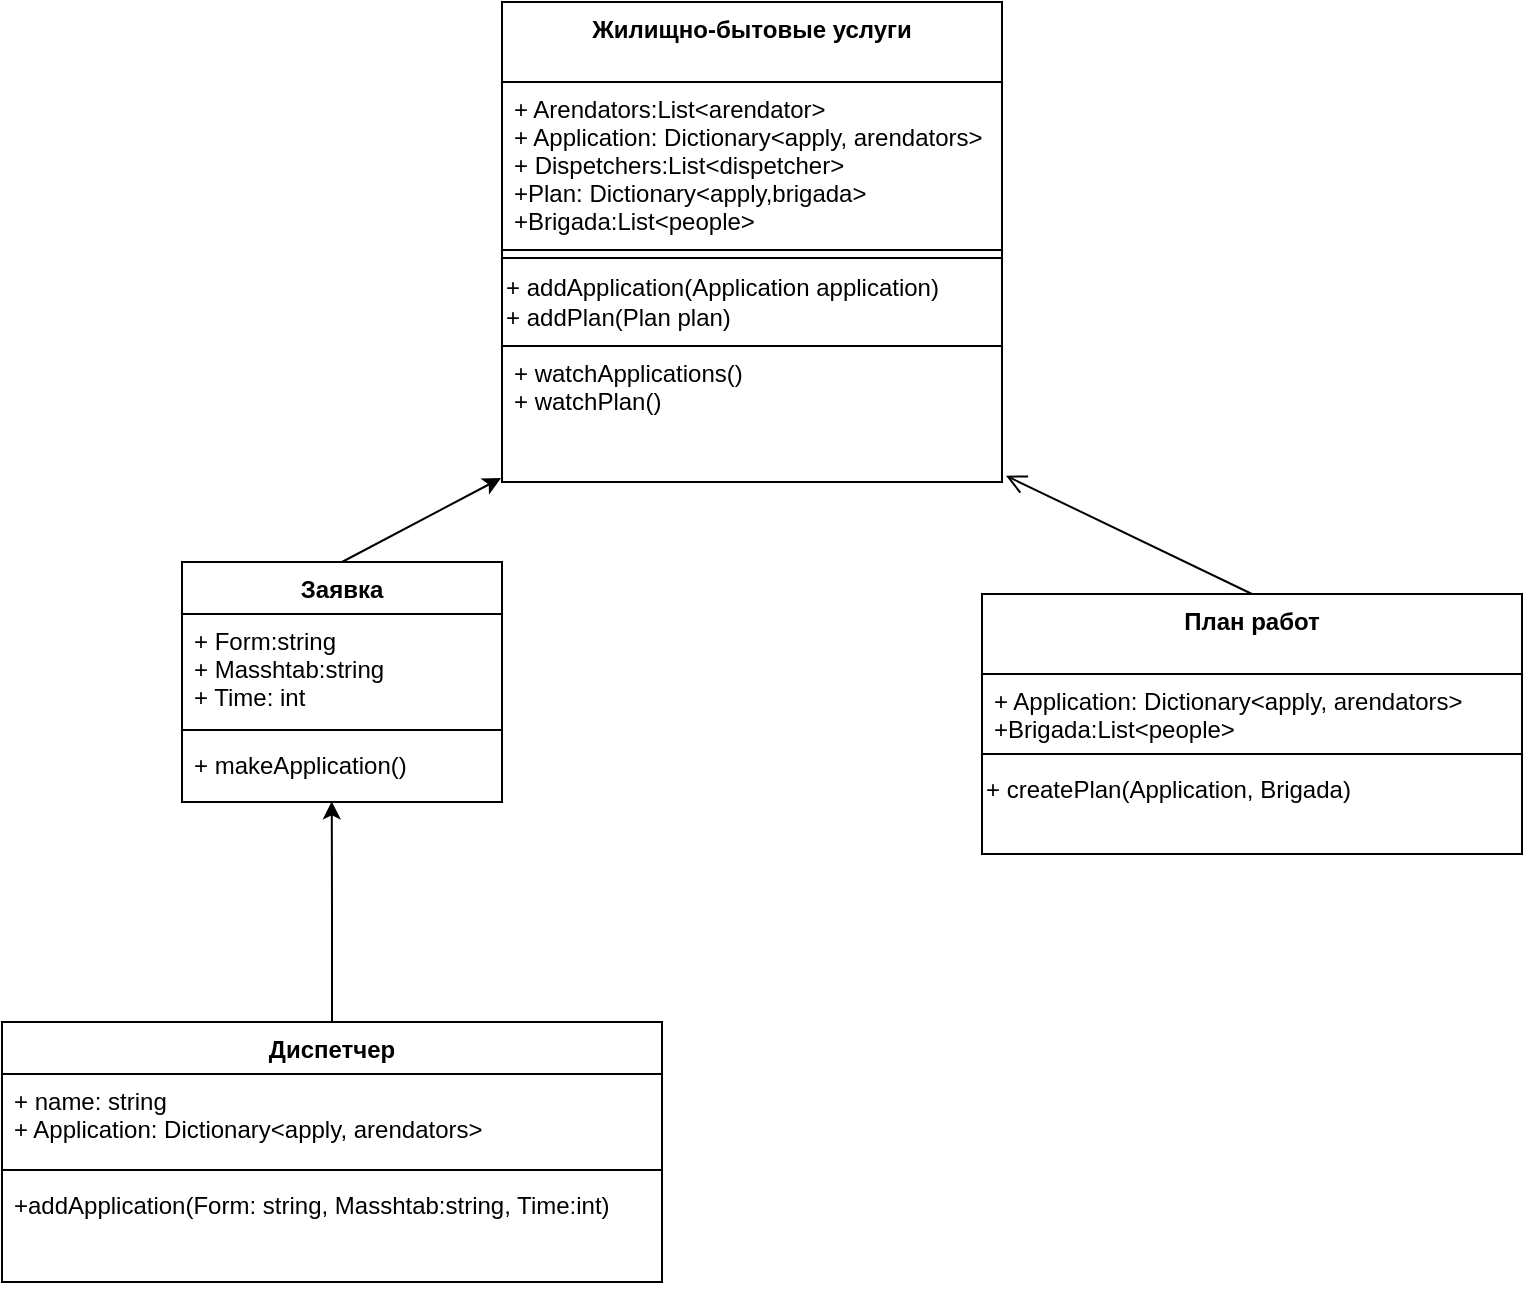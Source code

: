 <mxfile version="26.0.3">
  <diagram id="NDjP_jHPMeZI4xUf8rZq" name="Страница 1">
    <mxGraphModel dx="1042" dy="1736" grid="1" gridSize="10" guides="1" tooltips="1" connect="1" arrows="1" fold="1" page="1" pageScale="1" pageWidth="827" pageHeight="1169" math="0" shadow="0">
      <root>
        <mxCell id="0" />
        <mxCell id="1" parent="0" />
        <mxCell id="5N-DSqZPVVXM-ORM07j0-10" value="Жилищно-бытовые услуги" style="swimlane;fontStyle=1;align=center;verticalAlign=top;childLayout=stackLayout;horizontal=1;startSize=40;horizontalStack=0;resizeParent=1;resizeParentMax=0;resizeLast=0;collapsible=1;marginBottom=0;fillColor=none;" parent="1" vertex="1">
          <mxGeometry x="290" y="-150" width="250" height="240" as="geometry">
            <mxRectangle x="380" y="120" width="100" height="30" as="alternateBounds" />
          </mxGeometry>
        </mxCell>
        <mxCell id="5N-DSqZPVVXM-ORM07j0-11" value="+ Arendators:List&lt;arendator&gt;&#xa;+ Application: Dictionary&lt;apply, arendators&gt;&#xa;+ Dispetchers:List&lt;dispetcher&gt;&#xa;+Plan: Dictionary&lt;apply,brigada&gt;&#xa;+Brigada:List&lt;people&gt;" style="text;strokeColor=none;fillColor=none;align=left;verticalAlign=top;spacingLeft=4;spacingRight=4;overflow=hidden;rotatable=0;points=[[0,0.5],[1,0.5]];portConstraint=eastwest;" parent="5N-DSqZPVVXM-ORM07j0-10" vertex="1">
          <mxGeometry y="40" width="250" height="80" as="geometry" />
        </mxCell>
        <mxCell id="5N-DSqZPVVXM-ORM07j0-12" value="" style="line;strokeWidth=1;fillColor=none;align=left;verticalAlign=middle;spacingTop=-1;spacingLeft=3;spacingRight=3;rotatable=0;labelPosition=right;points=[];portConstraint=eastwest;strokeColor=inherit;" parent="5N-DSqZPVVXM-ORM07j0-10" vertex="1">
          <mxGeometry y="120" width="250" height="8" as="geometry" />
        </mxCell>
        <mxCell id="mf-ydbOrfwiWEpW-QLoP-6" value="+ addApplication(Application application)&lt;div&gt;+ addPlan(Plan plan)&lt;/div&gt;" style="rounded=0;whiteSpace=wrap;html=1;fillColor=none;align=left;" parent="5N-DSqZPVVXM-ORM07j0-10" vertex="1">
          <mxGeometry y="128" width="250" height="44" as="geometry" />
        </mxCell>
        <mxCell id="5N-DSqZPVVXM-ORM07j0-13" value="+ watchApplications()&#xa;+ watchPlan()" style="text;strokeColor=none;fillColor=none;align=left;verticalAlign=top;spacingLeft=4;spacingRight=4;overflow=hidden;rotatable=0;points=[[0,0.5],[1,0.5]];portConstraint=eastwest;" parent="5N-DSqZPVVXM-ORM07j0-10" vertex="1">
          <mxGeometry y="172" width="250" height="68" as="geometry" />
        </mxCell>
        <mxCell id="5N-DSqZPVVXM-ORM07j0-14" value="Заявка" style="swimlane;fontStyle=1;align=center;verticalAlign=top;childLayout=stackLayout;horizontal=1;startSize=26;horizontalStack=0;resizeParent=1;resizeParentMax=0;resizeLast=0;collapsible=1;marginBottom=0;" parent="1" vertex="1">
          <mxGeometry x="130" y="130" width="160" height="120" as="geometry">
            <mxRectangle x="380" y="120" width="100" height="30" as="alternateBounds" />
          </mxGeometry>
        </mxCell>
        <mxCell id="5N-DSqZPVVXM-ORM07j0-15" value="+ Form:string&#xa;+ Masshtab:string &#xa;+ Time: int" style="text;strokeColor=none;fillColor=none;align=left;verticalAlign=top;spacingLeft=4;spacingRight=4;overflow=hidden;rotatable=0;points=[[0,0.5],[1,0.5]];portConstraint=eastwest;" parent="5N-DSqZPVVXM-ORM07j0-14" vertex="1">
          <mxGeometry y="26" width="160" height="54" as="geometry" />
        </mxCell>
        <mxCell id="5N-DSqZPVVXM-ORM07j0-16" value="" style="line;strokeWidth=1;fillColor=none;align=left;verticalAlign=middle;spacingTop=-1;spacingLeft=3;spacingRight=3;rotatable=0;labelPosition=right;points=[];portConstraint=eastwest;strokeColor=inherit;" parent="5N-DSqZPVVXM-ORM07j0-14" vertex="1">
          <mxGeometry y="80" width="160" height="8" as="geometry" />
        </mxCell>
        <mxCell id="5N-DSqZPVVXM-ORM07j0-17" value="+ makeApplication()" style="text;strokeColor=none;fillColor=none;align=left;verticalAlign=top;spacingLeft=4;spacingRight=4;overflow=hidden;rotatable=0;points=[[0,0.5],[1,0.5]];portConstraint=eastwest;" parent="5N-DSqZPVVXM-ORM07j0-14" vertex="1">
          <mxGeometry y="88" width="160" height="32" as="geometry" />
        </mxCell>
        <mxCell id="5N-DSqZPVVXM-ORM07j0-18" value="Диспетчер" style="swimlane;fontStyle=1;align=center;verticalAlign=top;childLayout=stackLayout;horizontal=1;startSize=26;horizontalStack=0;resizeParent=1;resizeParentMax=0;resizeLast=0;collapsible=1;marginBottom=0;" parent="1" vertex="1">
          <mxGeometry x="40" y="360" width="330" height="130" as="geometry" />
        </mxCell>
        <mxCell id="5N-DSqZPVVXM-ORM07j0-19" value="+ name: string&#xa;+ Application: Dictionary&lt;apply, arendators&gt;" style="text;strokeColor=none;fillColor=none;align=left;verticalAlign=top;spacingLeft=4;spacingRight=4;overflow=hidden;rotatable=0;points=[[0,0.5],[1,0.5]];portConstraint=eastwest;" parent="5N-DSqZPVVXM-ORM07j0-18" vertex="1">
          <mxGeometry y="26" width="330" height="44" as="geometry" />
        </mxCell>
        <mxCell id="5N-DSqZPVVXM-ORM07j0-20" value="" style="line;strokeWidth=1;fillColor=none;align=left;verticalAlign=middle;spacingTop=-1;spacingLeft=3;spacingRight=3;rotatable=0;labelPosition=right;points=[];portConstraint=eastwest;strokeColor=inherit;" parent="5N-DSqZPVVXM-ORM07j0-18" vertex="1">
          <mxGeometry y="70" width="330" height="8" as="geometry" />
        </mxCell>
        <mxCell id="5N-DSqZPVVXM-ORM07j0-21" value="+addApplication(Form: string, Masshtab:string, Time:int)" style="text;strokeColor=none;fillColor=none;align=left;verticalAlign=top;spacingLeft=4;spacingRight=4;overflow=hidden;rotatable=0;points=[[0,0.5],[1,0.5]];portConstraint=eastwest;" parent="5N-DSqZPVVXM-ORM07j0-18" vertex="1">
          <mxGeometry y="78" width="330" height="52" as="geometry" />
        </mxCell>
        <mxCell id="5N-DSqZPVVXM-ORM07j0-54" value="" style="endArrow=open;startArrow=none;endFill=0;startFill=0;endSize=8;html=1;verticalAlign=bottom;labelBackgroundColor=none;strokeWidth=1;rounded=0;exitX=0.5;exitY=0;exitDx=0;exitDy=0;entryX=1.008;entryY=0.954;entryDx=0;entryDy=0;entryPerimeter=0;" parent="1" source="MWKFKxPkoX6ms6lV-m06-3" target="5N-DSqZPVVXM-ORM07j0-13" edge="1">
          <mxGeometry width="160" relative="1" as="geometry">
            <mxPoint x="426.16" y="200.004" as="sourcePoint" />
            <mxPoint x="510" y="150" as="targetPoint" />
          </mxGeometry>
        </mxCell>
        <mxCell id="MWKFKxPkoX6ms6lV-m06-3" value="План работ" style="swimlane;fontStyle=1;align=center;verticalAlign=top;childLayout=stackLayout;horizontal=1;startSize=40;horizontalStack=0;resizeParent=1;resizeParentMax=0;resizeLast=0;collapsible=1;marginBottom=0;fillColor=none;" parent="1" vertex="1">
          <mxGeometry x="530" y="146" width="270" height="130" as="geometry">
            <mxRectangle x="380" y="120" width="100" height="30" as="alternateBounds" />
          </mxGeometry>
        </mxCell>
        <mxCell id="MWKFKxPkoX6ms6lV-m06-4" value="+ Application: Dictionary&lt;apply, arendators&gt;&#xa;+Brigada:List&lt;people&gt;" style="text;strokeColor=none;fillColor=none;align=left;verticalAlign=top;spacingLeft=4;spacingRight=4;overflow=hidden;rotatable=0;points=[[0,0.5],[1,0.5]];portConstraint=eastwest;" parent="MWKFKxPkoX6ms6lV-m06-3" vertex="1">
          <mxGeometry y="40" width="270" height="40" as="geometry" />
        </mxCell>
        <mxCell id="MWKFKxPkoX6ms6lV-m06-5" value="+ createPlan(Application, Brigada)&lt;div&gt;&lt;br/&gt;&lt;/div&gt;" style="rounded=0;whiteSpace=wrap;html=1;fillColor=none;align=left;" parent="MWKFKxPkoX6ms6lV-m06-3" vertex="1">
          <mxGeometry y="80" width="270" height="50" as="geometry" />
        </mxCell>
        <mxCell id="MWKFKxPkoX6ms6lV-m06-9" style="edgeStyle=orthogonalEdgeStyle;rounded=0;orthogonalLoop=1;jettySize=auto;html=1;entryX=0.468;entryY=0.99;entryDx=0;entryDy=0;entryPerimeter=0;" parent="1" source="5N-DSqZPVVXM-ORM07j0-18" target="5N-DSqZPVVXM-ORM07j0-17" edge="1">
          <mxGeometry relative="1" as="geometry" />
        </mxCell>
        <mxCell id="MWKFKxPkoX6ms6lV-m06-10" value="" style="endArrow=classic;html=1;rounded=0;entryX=-0.002;entryY=0.971;entryDx=0;entryDy=0;entryPerimeter=0;exitX=0.5;exitY=0;exitDx=0;exitDy=0;" parent="1" source="5N-DSqZPVVXM-ORM07j0-14" target="5N-DSqZPVVXM-ORM07j0-13" edge="1">
          <mxGeometry width="50" height="50" relative="1" as="geometry">
            <mxPoint x="100" y="240" as="sourcePoint" />
            <mxPoint x="150" y="190" as="targetPoint" />
          </mxGeometry>
        </mxCell>
      </root>
    </mxGraphModel>
  </diagram>
</mxfile>
